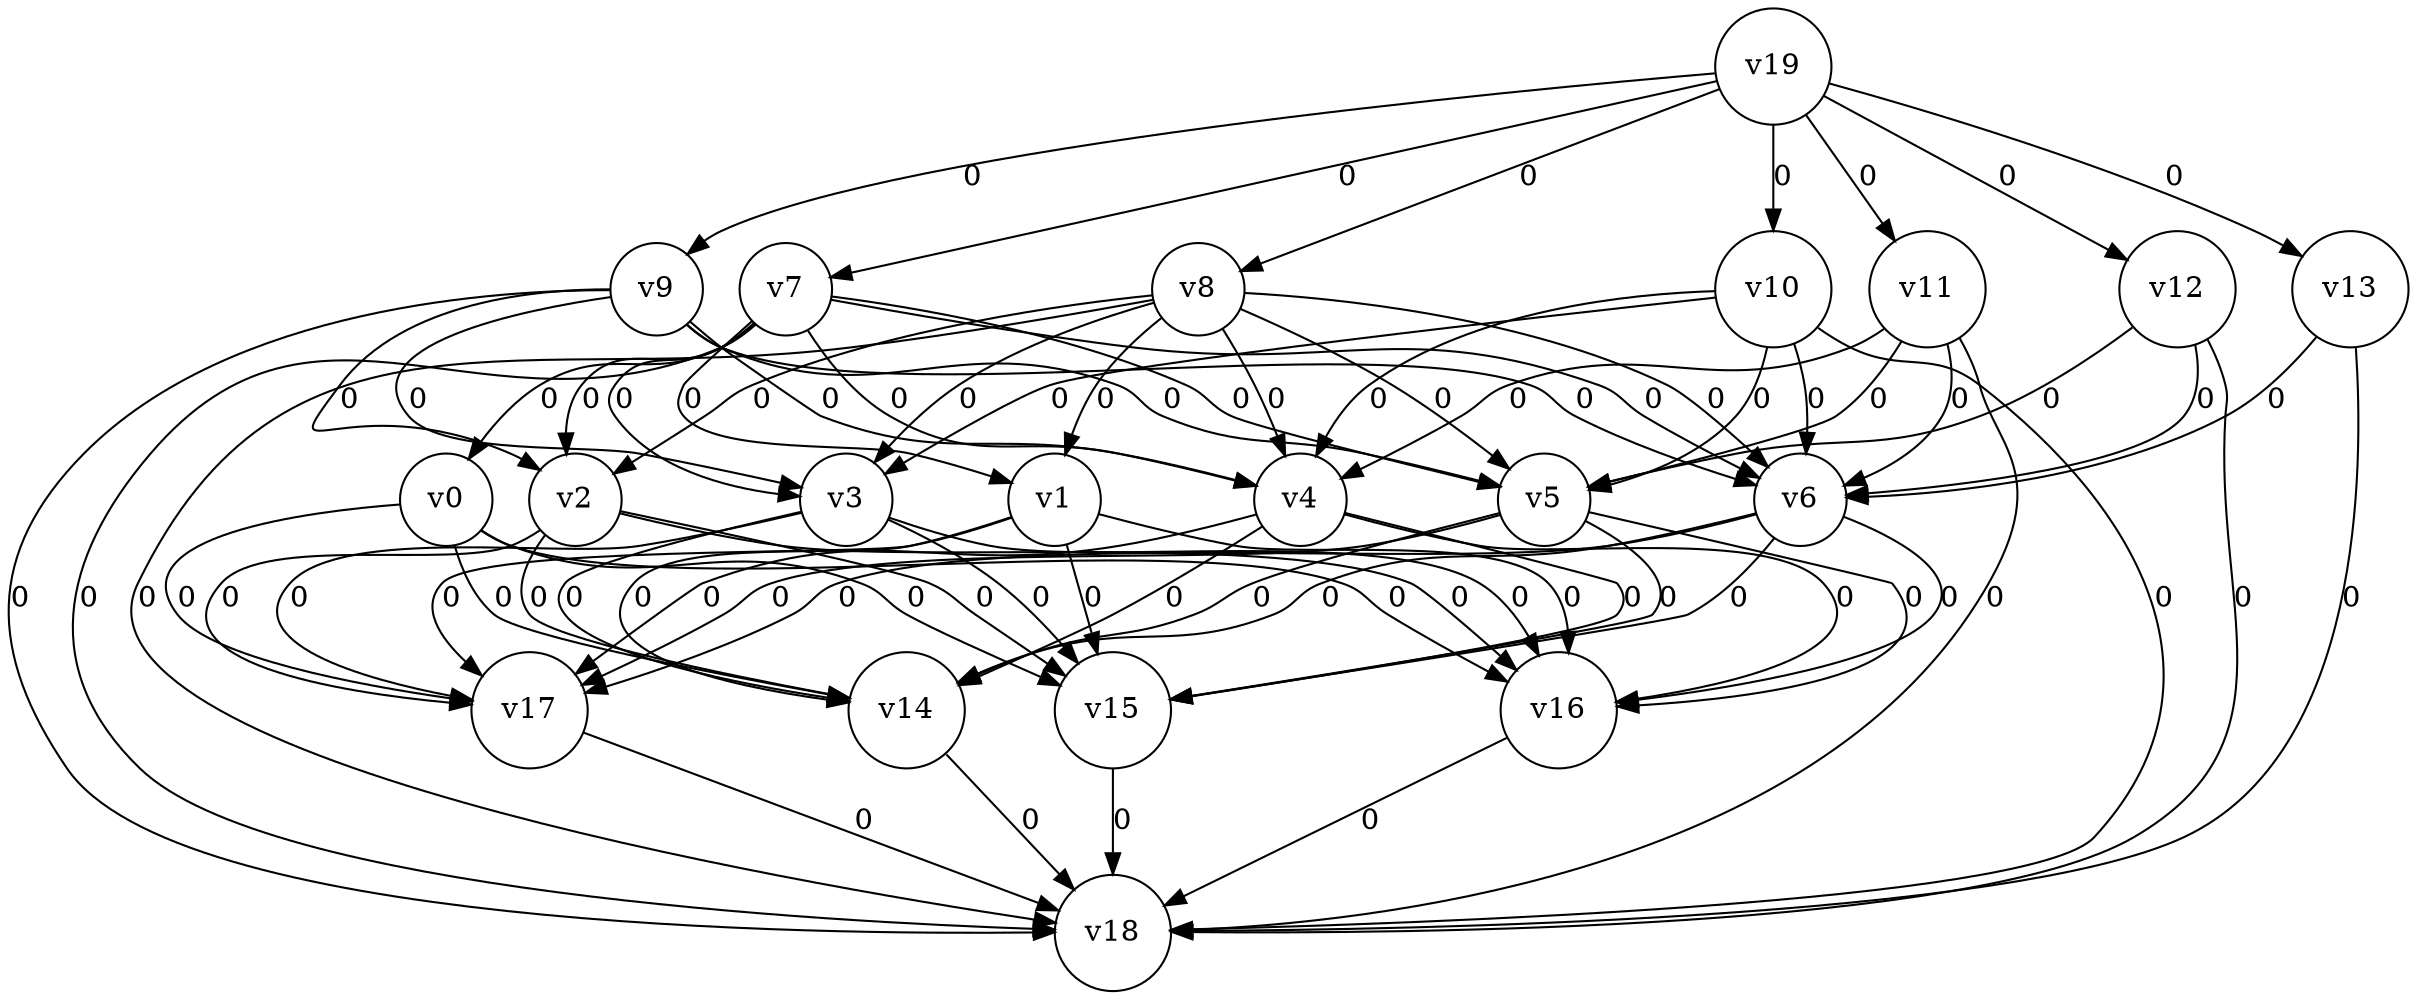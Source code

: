 digraph
{
	node [shape=circle, label="v0"] 0;
	node [shape=circle, label="v1"] 1;
	node [shape=circle, label="v2"] 2;
	node [shape=circle, label="v3"] 3;
	node [shape=circle, label="v4"] 4;
	node [shape=circle, label="v5"] 5;
	node [shape=circle, label="v6"] 6;
	node [shape=circle, label="v7"] 7;
	node [shape=circle, label="v8"] 8;
	node [shape=circle, label="v9"] 9;
	node [shape=circle, label="v10"] 10;
	node [shape=circle, label="v11"] 11;
	node [shape=circle, label="v12"] 12;
	node [shape=circle, label="v13"] 13;
	node [shape=circle, label="v14"] 14;
	node [shape=circle, label="v15"] 15;
	node [shape=circle, label="v16"] 16;
	node [shape=circle, label="v17"] 17;
	node [shape=circle, label="v18"] 18;
	node [shape=circle, label="v19"] 19;
	0 -> 14 [label="0"]
	0 -> 15 [label="0"]
	0 -> 16 [label="0"]
	0 -> 17 [label="0"]
	1 -> 14 [label="0"]
	1 -> 15 [label="0"]
	1 -> 16 [label="0"]
	1 -> 17 [label="0"]
	2 -> 14 [label="0"]
	2 -> 15 [label="0"]
	2 -> 16 [label="0"]
	2 -> 17 [label="0"]
	3 -> 14 [label="0"]
	3 -> 15 [label="0"]
	3 -> 16 [label="0"]
	3 -> 17 [label="0"]
	4 -> 14 [label="0"]
	4 -> 15 [label="0"]
	4 -> 16 [label="0"]
	4 -> 17 [label="0"]
	5 -> 14 [label="0"]
	5 -> 15 [label="0"]
	5 -> 16 [label="0"]
	5 -> 17 [label="0"]
	6 -> 14 [label="0"]
	6 -> 15 [label="0"]
	6 -> 16 [label="0"]
	6 -> 17 [label="0"]
	7 -> 0 [label="0"]
	7 -> 1 [label="0"]
	7 -> 2 [label="0"]
	7 -> 3 [label="0"]
	7 -> 4 [label="0"]
	7 -> 5 [label="0"]
	7 -> 6 [label="0"]
	7 -> 18 [label="0"]
	8 -> 1 [label="0"]
	8 -> 2 [label="0"]
	8 -> 3 [label="0"]
	8 -> 4 [label="0"]
	8 -> 5 [label="0"]
	8 -> 6 [label="0"]
	8 -> 18 [label="0"]
	9 -> 2 [label="0"]
	9 -> 3 [label="0"]
	9 -> 4 [label="0"]
	9 -> 5 [label="0"]
	9 -> 6 [label="0"]
	9 -> 18 [label="0"]
	10 -> 3 [label="0"]
	10 -> 4 [label="0"]
	10 -> 5 [label="0"]
	10 -> 6 [label="0"]
	10 -> 18 [label="0"]
	11 -> 4 [label="0"]
	11 -> 5 [label="0"]
	11 -> 6 [label="0"]
	11 -> 18 [label="0"]
	12 -> 5 [label="0"]
	12 -> 6 [label="0"]
	12 -> 18 [label="0"]
	13 -> 6 [label="0"]
	13 -> 18 [label="0"]
	14 -> 18 [label="0"]
	15 -> 18 [label="0"]
	16 -> 18 [label="0"]
	17 -> 18 [label="0"]
	19 -> 7 [label="0"]
	19 -> 8 [label="0"]
	19 -> 9 [label="0"]
	19 -> 10 [label="0"]
	19 -> 11 [label="0"]
	19 -> 12 [label="0"]
	19 -> 13 [label="0"]
}
